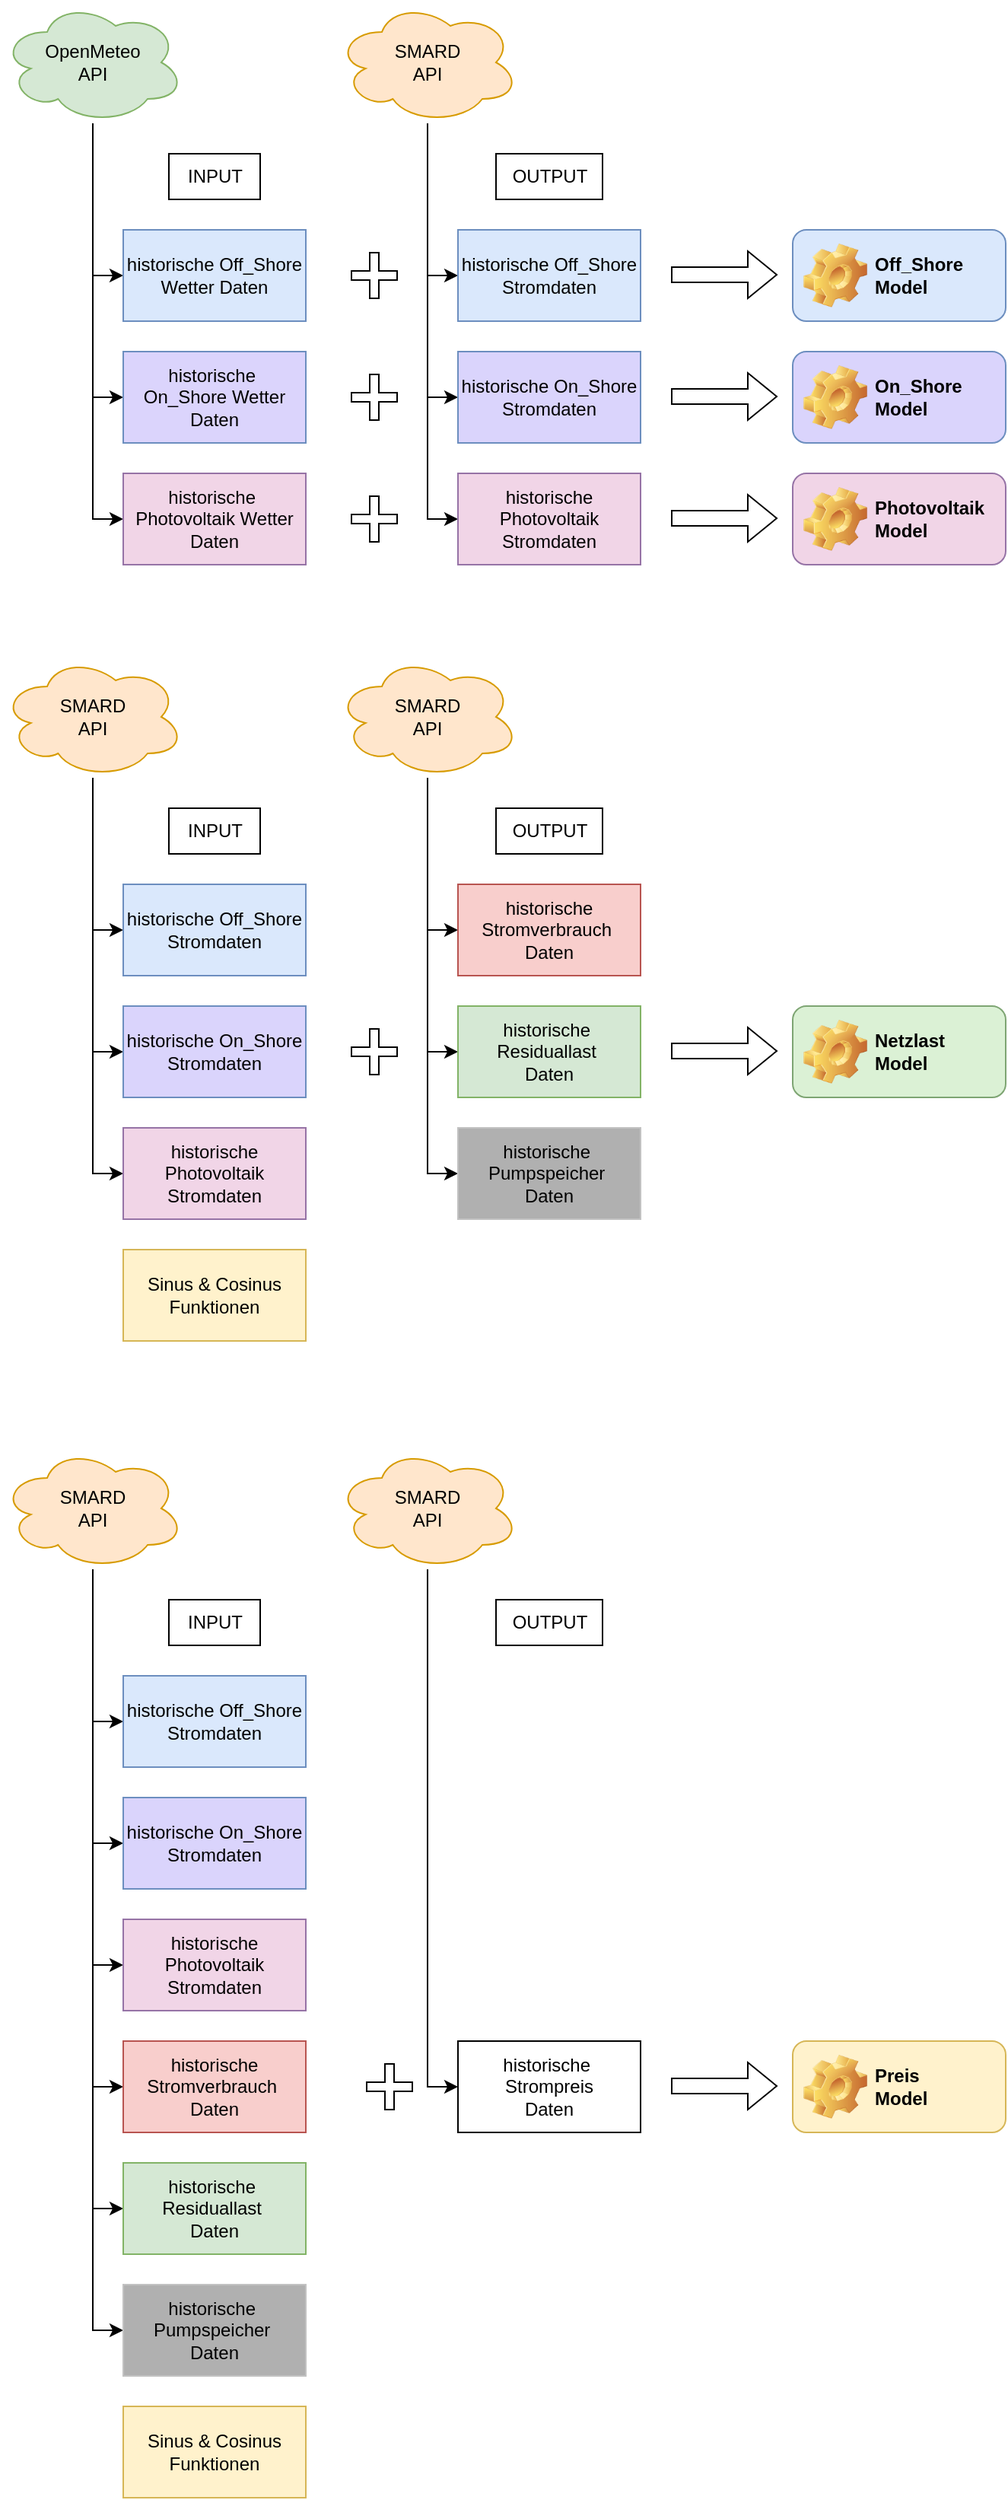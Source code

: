 <mxfile version="22.1.18" type="github">
  <diagram name="Seite-1" id="h_aolHuRf2uVVvUkTN-p">
    <mxGraphModel dx="1380" dy="741" grid="1" gridSize="10" guides="1" tooltips="1" connect="1" arrows="1" fold="1" page="1" pageScale="1" pageWidth="827" pageHeight="1169" math="0" shadow="0">
      <root>
        <mxCell id="0" />
        <mxCell id="1" parent="0" />
        <mxCell id="WT3FOVsXD3ykE8AdMwVh-34" style="edgeStyle=orthogonalEdgeStyle;rounded=0;orthogonalLoop=1;jettySize=auto;html=1;entryX=0;entryY=0.5;entryDx=0;entryDy=0;" edge="1" parent="1" source="WT3FOVsXD3ykE8AdMwVh-1" target="WT3FOVsXD3ykE8AdMwVh-5">
          <mxGeometry relative="1" as="geometry" />
        </mxCell>
        <mxCell id="WT3FOVsXD3ykE8AdMwVh-35" style="edgeStyle=orthogonalEdgeStyle;rounded=0;orthogonalLoop=1;jettySize=auto;html=1;entryX=0;entryY=0.5;entryDx=0;entryDy=0;" edge="1" parent="1" source="WT3FOVsXD3ykE8AdMwVh-1" target="WT3FOVsXD3ykE8AdMwVh-6">
          <mxGeometry relative="1" as="geometry" />
        </mxCell>
        <mxCell id="WT3FOVsXD3ykE8AdMwVh-36" style="edgeStyle=orthogonalEdgeStyle;rounded=0;orthogonalLoop=1;jettySize=auto;html=1;entryX=0;entryY=0.5;entryDx=0;entryDy=0;" edge="1" parent="1" source="WT3FOVsXD3ykE8AdMwVh-1" target="WT3FOVsXD3ykE8AdMwVh-7">
          <mxGeometry relative="1" as="geometry" />
        </mxCell>
        <mxCell id="WT3FOVsXD3ykE8AdMwVh-1" value="OpenMeteo&lt;br&gt;API" style="ellipse;shape=cloud;whiteSpace=wrap;html=1;fillColor=#d5e8d4;fillStyle=auto;strokeColor=#82b366;" vertex="1" parent="1">
          <mxGeometry y="50" width="120" height="80" as="geometry" />
        </mxCell>
        <mxCell id="WT3FOVsXD3ykE8AdMwVh-5" value="historische Off_Shore Wetter Daten" style="rounded=0;whiteSpace=wrap;html=1;fillColor=#dae8fc;strokeColor=#6c8ebf;" vertex="1" parent="1">
          <mxGeometry x="80" y="200" width="120" height="60" as="geometry" />
        </mxCell>
        <mxCell id="WT3FOVsXD3ykE8AdMwVh-6" value="historische&amp;nbsp; On_Shore Wetter Daten" style="rounded=0;whiteSpace=wrap;html=1;fillColor=#dbd4fc;strokeColor=#6c8ebf;" vertex="1" parent="1">
          <mxGeometry x="80" y="280" width="120" height="60" as="geometry" />
        </mxCell>
        <mxCell id="WT3FOVsXD3ykE8AdMwVh-7" value="historische&amp;nbsp; Photovoltaik Wetter Daten" style="rounded=0;whiteSpace=wrap;html=1;fillColor=#f1d5e7;strokeColor=#9673a6;" vertex="1" parent="1">
          <mxGeometry x="80" y="360" width="120" height="60" as="geometry" />
        </mxCell>
        <mxCell id="WT3FOVsXD3ykE8AdMwVh-9" value="Off_Shore Model" style="label;whiteSpace=wrap;html=1;image=img/clipart/Gear_128x128.png;fillColor=#dae8fc;strokeColor=#6c8ebf;" vertex="1" parent="1">
          <mxGeometry x="520" y="200" width="140" height="60" as="geometry" />
        </mxCell>
        <mxCell id="WT3FOVsXD3ykE8AdMwVh-10" value="On_Shore Model" style="label;whiteSpace=wrap;html=1;image=img/clipart/Gear_128x128.png;fillColor=#dad4fc;strokeColor=#6c8ebf;" vertex="1" parent="1">
          <mxGeometry x="520" y="280" width="140" height="60" as="geometry" />
        </mxCell>
        <mxCell id="WT3FOVsXD3ykE8AdMwVh-11" value="Photovoltaik Model" style="label;whiteSpace=wrap;html=1;image=img/clipart/Gear_128x128.png;fillColor=#f1d5e7;strokeColor=#9673a6;" vertex="1" parent="1">
          <mxGeometry x="520" y="360" width="140" height="60" as="geometry" />
        </mxCell>
        <mxCell id="WT3FOVsXD3ykE8AdMwVh-38" style="edgeStyle=orthogonalEdgeStyle;rounded=0;orthogonalLoop=1;jettySize=auto;html=1;entryX=0;entryY=0.5;entryDx=0;entryDy=0;" edge="1" parent="1" source="WT3FOVsXD3ykE8AdMwVh-22" target="WT3FOVsXD3ykE8AdMwVh-24">
          <mxGeometry relative="1" as="geometry" />
        </mxCell>
        <mxCell id="WT3FOVsXD3ykE8AdMwVh-39" style="edgeStyle=orthogonalEdgeStyle;rounded=0;orthogonalLoop=1;jettySize=auto;html=1;entryX=0;entryY=0.5;entryDx=0;entryDy=0;" edge="1" parent="1" source="WT3FOVsXD3ykE8AdMwVh-22" target="WT3FOVsXD3ykE8AdMwVh-25">
          <mxGeometry relative="1" as="geometry" />
        </mxCell>
        <mxCell id="WT3FOVsXD3ykE8AdMwVh-40" style="edgeStyle=orthogonalEdgeStyle;rounded=0;orthogonalLoop=1;jettySize=auto;html=1;entryX=0;entryY=0.5;entryDx=0;entryDy=0;" edge="1" parent="1" source="WT3FOVsXD3ykE8AdMwVh-22" target="WT3FOVsXD3ykE8AdMwVh-26">
          <mxGeometry relative="1" as="geometry" />
        </mxCell>
        <mxCell id="WT3FOVsXD3ykE8AdMwVh-22" value="SMARD&lt;br&gt;API" style="ellipse;shape=cloud;whiteSpace=wrap;html=1;fillColor=#ffe6cc;strokeColor=#d79b00;" vertex="1" parent="1">
          <mxGeometry x="220" y="50" width="120" height="80" as="geometry" />
        </mxCell>
        <mxCell id="WT3FOVsXD3ykE8AdMwVh-24" value="historische Off_Shore Stromdaten" style="rounded=0;whiteSpace=wrap;html=1;fillColor=#dae8fc;strokeColor=#6c8ebf;" vertex="1" parent="1">
          <mxGeometry x="300" y="200" width="120" height="60" as="geometry" />
        </mxCell>
        <mxCell id="WT3FOVsXD3ykE8AdMwVh-25" value="historische On_Shore Stromdaten" style="rounded=0;whiteSpace=wrap;html=1;fillColor=#dad4fc;strokeColor=#6c8ebf;" vertex="1" parent="1">
          <mxGeometry x="300" y="280" width="120" height="60" as="geometry" />
        </mxCell>
        <mxCell id="WT3FOVsXD3ykE8AdMwVh-26" value="historische Photovoltaik Stromdaten" style="rounded=0;whiteSpace=wrap;html=1;fillColor=#f1d5e7;strokeColor=#9673a6;" vertex="1" parent="1">
          <mxGeometry x="300" y="360" width="120" height="60" as="geometry" />
        </mxCell>
        <mxCell id="WT3FOVsXD3ykE8AdMwVh-37" value="INPUT" style="text;html=1;align=center;verticalAlign=middle;resizable=0;points=[];autosize=1;strokeColor=default;" vertex="1" parent="1">
          <mxGeometry x="110" y="150" width="60" height="30" as="geometry" />
        </mxCell>
        <mxCell id="WT3FOVsXD3ykE8AdMwVh-41" value="OUTPUT" style="text;html=1;align=center;verticalAlign=middle;resizable=0;points=[];autosize=1;strokeColor=default;fillColor=none;" vertex="1" parent="1">
          <mxGeometry x="325" y="150" width="70" height="30" as="geometry" />
        </mxCell>
        <mxCell id="WT3FOVsXD3ykE8AdMwVh-42" value="" style="shape=cross;whiteSpace=wrap;html=1;" vertex="1" parent="1">
          <mxGeometry x="230" y="295" width="30" height="30" as="geometry" />
        </mxCell>
        <mxCell id="WT3FOVsXD3ykE8AdMwVh-44" value="" style="shape=cross;whiteSpace=wrap;html=1;" vertex="1" parent="1">
          <mxGeometry x="230" y="215" width="30" height="30" as="geometry" />
        </mxCell>
        <mxCell id="WT3FOVsXD3ykE8AdMwVh-45" value="" style="shape=cross;whiteSpace=wrap;html=1;" vertex="1" parent="1">
          <mxGeometry x="230" y="375" width="30" height="30" as="geometry" />
        </mxCell>
        <mxCell id="WT3FOVsXD3ykE8AdMwVh-48" value="" style="shape=flexArrow;endArrow=classic;html=1;rounded=0;" edge="1" parent="1">
          <mxGeometry width="50" height="50" relative="1" as="geometry">
            <mxPoint x="440" y="229.5" as="sourcePoint" />
            <mxPoint x="510" y="229.5" as="targetPoint" />
          </mxGeometry>
        </mxCell>
        <mxCell id="WT3FOVsXD3ykE8AdMwVh-53" value="" style="shape=flexArrow;endArrow=classic;html=1;rounded=0;" edge="1" parent="1">
          <mxGeometry width="50" height="50" relative="1" as="geometry">
            <mxPoint x="440" y="309.5" as="sourcePoint" />
            <mxPoint x="510" y="309.5" as="targetPoint" />
          </mxGeometry>
        </mxCell>
        <mxCell id="WT3FOVsXD3ykE8AdMwVh-54" value="" style="shape=flexArrow;endArrow=classic;html=1;rounded=0;" edge="1" parent="1">
          <mxGeometry width="50" height="50" relative="1" as="geometry">
            <mxPoint x="440" y="389.5" as="sourcePoint" />
            <mxPoint x="510" y="389.5" as="targetPoint" />
          </mxGeometry>
        </mxCell>
        <mxCell id="WT3FOVsXD3ykE8AdMwVh-55" style="edgeStyle=orthogonalEdgeStyle;rounded=0;orthogonalLoop=1;jettySize=auto;html=1;entryX=0;entryY=0.5;entryDx=0;entryDy=0;" edge="1" parent="1" source="WT3FOVsXD3ykE8AdMwVh-58" target="WT3FOVsXD3ykE8AdMwVh-59">
          <mxGeometry relative="1" as="geometry" />
        </mxCell>
        <mxCell id="WT3FOVsXD3ykE8AdMwVh-56" style="edgeStyle=orthogonalEdgeStyle;rounded=0;orthogonalLoop=1;jettySize=auto;html=1;entryX=0;entryY=0.5;entryDx=0;entryDy=0;" edge="1" parent="1" source="WT3FOVsXD3ykE8AdMwVh-58" target="WT3FOVsXD3ykE8AdMwVh-60">
          <mxGeometry relative="1" as="geometry" />
        </mxCell>
        <mxCell id="WT3FOVsXD3ykE8AdMwVh-57" style="edgeStyle=orthogonalEdgeStyle;rounded=0;orthogonalLoop=1;jettySize=auto;html=1;entryX=0;entryY=0.5;entryDx=0;entryDy=0;" edge="1" parent="1" source="WT3FOVsXD3ykE8AdMwVh-58" target="WT3FOVsXD3ykE8AdMwVh-61">
          <mxGeometry relative="1" as="geometry" />
        </mxCell>
        <mxCell id="WT3FOVsXD3ykE8AdMwVh-58" value="SMARD&lt;br&gt;API" style="ellipse;shape=cloud;whiteSpace=wrap;html=1;fillColor=#ffe6cc;strokeColor=#d79b00;" vertex="1" parent="1">
          <mxGeometry y="480" width="120" height="80" as="geometry" />
        </mxCell>
        <mxCell id="WT3FOVsXD3ykE8AdMwVh-59" value="historische Off_Shore Stromdaten" style="rounded=0;whiteSpace=wrap;html=1;fillColor=#dae8fc;strokeColor=#6c8ebf;" vertex="1" parent="1">
          <mxGeometry x="80" y="630" width="120" height="60" as="geometry" />
        </mxCell>
        <mxCell id="WT3FOVsXD3ykE8AdMwVh-60" value="historische On_Shore Stromdaten" style="rounded=0;whiteSpace=wrap;html=1;fillColor=#dad4fc;strokeColor=#6c8ebf;" vertex="1" parent="1">
          <mxGeometry x="80" y="710" width="120" height="60" as="geometry" />
        </mxCell>
        <mxCell id="WT3FOVsXD3ykE8AdMwVh-61" value="historische Photovoltaik Stromdaten" style="rounded=0;whiteSpace=wrap;html=1;fillColor=#f1d5e7;strokeColor=#9673a6;" vertex="1" parent="1">
          <mxGeometry x="80" y="790" width="120" height="60" as="geometry" />
        </mxCell>
        <mxCell id="WT3FOVsXD3ykE8AdMwVh-62" value="INPUT" style="text;html=1;align=center;verticalAlign=middle;resizable=0;points=[];autosize=1;strokeColor=default;fillColor=none;" vertex="1" parent="1">
          <mxGeometry x="110" y="580" width="60" height="30" as="geometry" />
        </mxCell>
        <mxCell id="WT3FOVsXD3ykE8AdMwVh-66" style="edgeStyle=orthogonalEdgeStyle;rounded=0;orthogonalLoop=1;jettySize=auto;html=1;entryX=0;entryY=0.5;entryDx=0;entryDy=0;" edge="1" parent="1" source="WT3FOVsXD3ykE8AdMwVh-69" target="WT3FOVsXD3ykE8AdMwVh-70">
          <mxGeometry relative="1" as="geometry" />
        </mxCell>
        <mxCell id="WT3FOVsXD3ykE8AdMwVh-67" style="edgeStyle=orthogonalEdgeStyle;rounded=0;orthogonalLoop=1;jettySize=auto;html=1;entryX=0;entryY=0.5;entryDx=0;entryDy=0;" edge="1" parent="1" source="WT3FOVsXD3ykE8AdMwVh-69" target="WT3FOVsXD3ykE8AdMwVh-71">
          <mxGeometry relative="1" as="geometry" />
        </mxCell>
        <mxCell id="WT3FOVsXD3ykE8AdMwVh-68" style="edgeStyle=orthogonalEdgeStyle;rounded=0;orthogonalLoop=1;jettySize=auto;html=1;entryX=0;entryY=0.5;entryDx=0;entryDy=0;" edge="1" parent="1" source="WT3FOVsXD3ykE8AdMwVh-69" target="WT3FOVsXD3ykE8AdMwVh-72">
          <mxGeometry relative="1" as="geometry" />
        </mxCell>
        <mxCell id="WT3FOVsXD3ykE8AdMwVh-69" value="SMARD&lt;br&gt;API" style="ellipse;shape=cloud;whiteSpace=wrap;html=1;fillColor=#ffe6cc;strokeColor=#d79b00;" vertex="1" parent="1">
          <mxGeometry x="220" y="480" width="120" height="80" as="geometry" />
        </mxCell>
        <mxCell id="WT3FOVsXD3ykE8AdMwVh-70" value="historische Stromverbrauch&amp;nbsp;&lt;br&gt;Daten" style="rounded=0;whiteSpace=wrap;html=1;fillColor=#f8cecc;strokeColor=#b85450;" vertex="1" parent="1">
          <mxGeometry x="300" y="630" width="120" height="60" as="geometry" />
        </mxCell>
        <mxCell id="WT3FOVsXD3ykE8AdMwVh-71" value="historische&amp;nbsp;&lt;br&gt;Residuallast&lt;span style=&quot;background-color: initial;&quot;&gt;&amp;nbsp;&lt;br&gt;Daten&lt;/span&gt;" style="rounded=0;whiteSpace=wrap;html=1;fillColor=#d5e8d4;strokeColor=#82b366;" vertex="1" parent="1">
          <mxGeometry x="300" y="710" width="120" height="60" as="geometry" />
        </mxCell>
        <mxCell id="WT3FOVsXD3ykE8AdMwVh-72" value="historische&amp;nbsp;&lt;br&gt;Pumpspeicher&amp;nbsp;&lt;br&gt;&lt;span style=&quot;background-color: initial;&quot;&gt;Daten&lt;/span&gt;" style="rounded=0;whiteSpace=wrap;html=1;fillColor=#B0B0B0;strokeColor=#c2c2c2;" vertex="1" parent="1">
          <mxGeometry x="300" y="790" width="120" height="60" as="geometry" />
        </mxCell>
        <mxCell id="WT3FOVsXD3ykE8AdMwVh-73" value="OUTPUT" style="text;html=1;align=center;verticalAlign=middle;resizable=0;points=[];autosize=1;strokeColor=default;fillColor=none;" vertex="1" parent="1">
          <mxGeometry x="325" y="580" width="70" height="30" as="geometry" />
        </mxCell>
        <mxCell id="WT3FOVsXD3ykE8AdMwVh-74" value="" style="shape=cross;whiteSpace=wrap;html=1;" vertex="1" parent="1">
          <mxGeometry x="230" y="725" width="30" height="30" as="geometry" />
        </mxCell>
        <mxCell id="WT3FOVsXD3ykE8AdMwVh-77" value="Sinus &amp;amp; Cosinus&lt;br&gt;Funktionen" style="rounded=0;whiteSpace=wrap;html=1;fillColor=#fff2cc;strokeColor=#d6b656;" vertex="1" parent="1">
          <mxGeometry x="80" y="870" width="120" height="60" as="geometry" />
        </mxCell>
        <mxCell id="WT3FOVsXD3ykE8AdMwVh-78" value="Netzlast&lt;br&gt;Model" style="label;whiteSpace=wrap;html=1;image=img/clipart/Gear_128x128.png;fillColor=#dbf1d5;strokeColor=#7ea573;" vertex="1" parent="1">
          <mxGeometry x="520" y="710" width="140" height="60" as="geometry" />
        </mxCell>
        <mxCell id="WT3FOVsXD3ykE8AdMwVh-79" value="" style="shape=flexArrow;endArrow=classic;html=1;rounded=0;" edge="1" parent="1">
          <mxGeometry width="50" height="50" relative="1" as="geometry">
            <mxPoint x="440" y="739.5" as="sourcePoint" />
            <mxPoint x="510" y="739.5" as="targetPoint" />
          </mxGeometry>
        </mxCell>
        <mxCell id="WT3FOVsXD3ykE8AdMwVh-88" style="edgeStyle=orthogonalEdgeStyle;rounded=0;orthogonalLoop=1;jettySize=auto;html=1;entryX=0;entryY=0.5;entryDx=0;entryDy=0;" edge="1" parent="1" source="WT3FOVsXD3ykE8AdMwVh-91" target="WT3FOVsXD3ykE8AdMwVh-92">
          <mxGeometry relative="1" as="geometry" />
        </mxCell>
        <mxCell id="WT3FOVsXD3ykE8AdMwVh-89" style="edgeStyle=orthogonalEdgeStyle;rounded=0;orthogonalLoop=1;jettySize=auto;html=1;entryX=0;entryY=0.5;entryDx=0;entryDy=0;" edge="1" parent="1" source="WT3FOVsXD3ykE8AdMwVh-91" target="WT3FOVsXD3ykE8AdMwVh-93">
          <mxGeometry relative="1" as="geometry" />
        </mxCell>
        <mxCell id="WT3FOVsXD3ykE8AdMwVh-90" style="edgeStyle=orthogonalEdgeStyle;rounded=0;orthogonalLoop=1;jettySize=auto;html=1;entryX=0;entryY=0.5;entryDx=0;entryDy=0;" edge="1" parent="1" source="WT3FOVsXD3ykE8AdMwVh-91" target="WT3FOVsXD3ykE8AdMwVh-94">
          <mxGeometry relative="1" as="geometry" />
        </mxCell>
        <mxCell id="WT3FOVsXD3ykE8AdMwVh-100" style="edgeStyle=orthogonalEdgeStyle;rounded=0;orthogonalLoop=1;jettySize=auto;html=1;entryX=0;entryY=0.5;entryDx=0;entryDy=0;" edge="1" parent="1" source="WT3FOVsXD3ykE8AdMwVh-91" target="WT3FOVsXD3ykE8AdMwVh-97">
          <mxGeometry relative="1" as="geometry" />
        </mxCell>
        <mxCell id="WT3FOVsXD3ykE8AdMwVh-101" style="edgeStyle=orthogonalEdgeStyle;rounded=0;orthogonalLoop=1;jettySize=auto;html=1;entryX=0;entryY=0.5;entryDx=0;entryDy=0;" edge="1" parent="1" source="WT3FOVsXD3ykE8AdMwVh-91" target="WT3FOVsXD3ykE8AdMwVh-98">
          <mxGeometry relative="1" as="geometry" />
        </mxCell>
        <mxCell id="WT3FOVsXD3ykE8AdMwVh-102" style="edgeStyle=orthogonalEdgeStyle;rounded=0;orthogonalLoop=1;jettySize=auto;html=1;entryX=0;entryY=0.5;entryDx=0;entryDy=0;" edge="1" parent="1" source="WT3FOVsXD3ykE8AdMwVh-91" target="WT3FOVsXD3ykE8AdMwVh-99">
          <mxGeometry relative="1" as="geometry" />
        </mxCell>
        <mxCell id="WT3FOVsXD3ykE8AdMwVh-91" value="SMARD&lt;br&gt;API" style="ellipse;shape=cloud;whiteSpace=wrap;html=1;fillColor=#ffe6cc;strokeColor=#d79b00;" vertex="1" parent="1">
          <mxGeometry y="1000" width="120" height="80" as="geometry" />
        </mxCell>
        <mxCell id="WT3FOVsXD3ykE8AdMwVh-92" value="historische Off_Shore Stromdaten" style="rounded=0;whiteSpace=wrap;html=1;fillColor=#dae8fc;strokeColor=#6c8ebf;" vertex="1" parent="1">
          <mxGeometry x="80" y="1150" width="120" height="60" as="geometry" />
        </mxCell>
        <mxCell id="WT3FOVsXD3ykE8AdMwVh-93" value="historische On_Shore Stromdaten" style="rounded=0;whiteSpace=wrap;html=1;fillColor=#dad4fc;strokeColor=#6c8ebf;" vertex="1" parent="1">
          <mxGeometry x="80" y="1230" width="120" height="60" as="geometry" />
        </mxCell>
        <mxCell id="WT3FOVsXD3ykE8AdMwVh-94" value="historische Photovoltaik Stromdaten" style="rounded=0;whiteSpace=wrap;html=1;fillColor=#f1d5e7;strokeColor=#9673a6;" vertex="1" parent="1">
          <mxGeometry x="80" y="1310" width="120" height="60" as="geometry" />
        </mxCell>
        <mxCell id="WT3FOVsXD3ykE8AdMwVh-95" value="INPUT" style="text;html=1;align=center;verticalAlign=middle;resizable=0;points=[];autosize=1;strokeColor=default;fillColor=none;" vertex="1" parent="1">
          <mxGeometry x="110" y="1100" width="60" height="30" as="geometry" />
        </mxCell>
        <mxCell id="WT3FOVsXD3ykE8AdMwVh-96" value="Sinus &amp;amp; Cosinus&lt;br&gt;Funktionen" style="rounded=0;whiteSpace=wrap;html=1;fillColor=#fff2cc;strokeColor=#d6b656;" vertex="1" parent="1">
          <mxGeometry x="80" y="1630" width="120" height="60" as="geometry" />
        </mxCell>
        <mxCell id="WT3FOVsXD3ykE8AdMwVh-97" value="historische Stromverbrauch&amp;nbsp;&lt;br&gt;Daten" style="rounded=0;whiteSpace=wrap;html=1;fillColor=#f8cecc;strokeColor=#b85450;" vertex="1" parent="1">
          <mxGeometry x="80" y="1390" width="120" height="60" as="geometry" />
        </mxCell>
        <mxCell id="WT3FOVsXD3ykE8AdMwVh-98" value="historische&amp;nbsp;&lt;br&gt;Residuallast&lt;span style=&quot;background-color: initial;&quot;&gt;&amp;nbsp;&lt;br&gt;Daten&lt;/span&gt;" style="rounded=0;whiteSpace=wrap;html=1;fillColor=#d5e8d4;strokeColor=#82b366;" vertex="1" parent="1">
          <mxGeometry x="80" y="1470" width="120" height="60" as="geometry" />
        </mxCell>
        <mxCell id="WT3FOVsXD3ykE8AdMwVh-99" value="historische&amp;nbsp;&lt;br&gt;Pumpspeicher&amp;nbsp;&lt;br&gt;&lt;span style=&quot;background-color: initial;&quot;&gt;Daten&lt;/span&gt;" style="rounded=0;whiteSpace=wrap;html=1;fillColor=#B0B0B0;strokeColor=#c2c2c2;" vertex="1" parent="1">
          <mxGeometry x="80" y="1550" width="120" height="60" as="geometry" />
        </mxCell>
        <mxCell id="WT3FOVsXD3ykE8AdMwVh-103" value="" style="shape=cross;whiteSpace=wrap;html=1;" vertex="1" parent="1">
          <mxGeometry x="240" y="1405" width="30" height="30" as="geometry" />
        </mxCell>
        <mxCell id="WT3FOVsXD3ykE8AdMwVh-116" style="edgeStyle=orthogonalEdgeStyle;rounded=0;orthogonalLoop=1;jettySize=auto;html=1;entryX=0;entryY=0.5;entryDx=0;entryDy=0;" edge="1" parent="1" source="WT3FOVsXD3ykE8AdMwVh-117" target="WT3FOVsXD3ykE8AdMwVh-120">
          <mxGeometry relative="1" as="geometry" />
        </mxCell>
        <mxCell id="WT3FOVsXD3ykE8AdMwVh-117" value="SMARD&lt;br&gt;API" style="ellipse;shape=cloud;whiteSpace=wrap;html=1;fillColor=#ffe6cc;strokeColor=#d79b00;" vertex="1" parent="1">
          <mxGeometry x="220" y="1000" width="120" height="80" as="geometry" />
        </mxCell>
        <mxCell id="WT3FOVsXD3ykE8AdMwVh-120" value="historische&amp;nbsp;&lt;br&gt;Strompreis&lt;br&gt;&lt;span style=&quot;background-color: initial;&quot;&gt;Daten&lt;/span&gt;" style="rounded=0;whiteSpace=wrap;html=1;" vertex="1" parent="1">
          <mxGeometry x="300" y="1390" width="120" height="60" as="geometry" />
        </mxCell>
        <mxCell id="WT3FOVsXD3ykE8AdMwVh-121" value="OUTPUT" style="text;html=1;align=center;verticalAlign=middle;resizable=0;points=[];autosize=1;strokeColor=default;fillColor=none;" vertex="1" parent="1">
          <mxGeometry x="325" y="1100" width="70" height="30" as="geometry" />
        </mxCell>
        <mxCell id="WT3FOVsXD3ykE8AdMwVh-123" value="Preis&lt;br&gt;Model" style="label;whiteSpace=wrap;html=1;image=img/clipart/Gear_128x128.png;fillColor=#fff2cc;strokeColor=#d6b656;" vertex="1" parent="1">
          <mxGeometry x="520" y="1390" width="140" height="60" as="geometry" />
        </mxCell>
        <mxCell id="WT3FOVsXD3ykE8AdMwVh-124" value="" style="shape=flexArrow;endArrow=classic;html=1;rounded=0;" edge="1" parent="1">
          <mxGeometry width="50" height="50" relative="1" as="geometry">
            <mxPoint x="440" y="1419.5" as="sourcePoint" />
            <mxPoint x="510" y="1419.5" as="targetPoint" />
          </mxGeometry>
        </mxCell>
      </root>
    </mxGraphModel>
  </diagram>
</mxfile>
